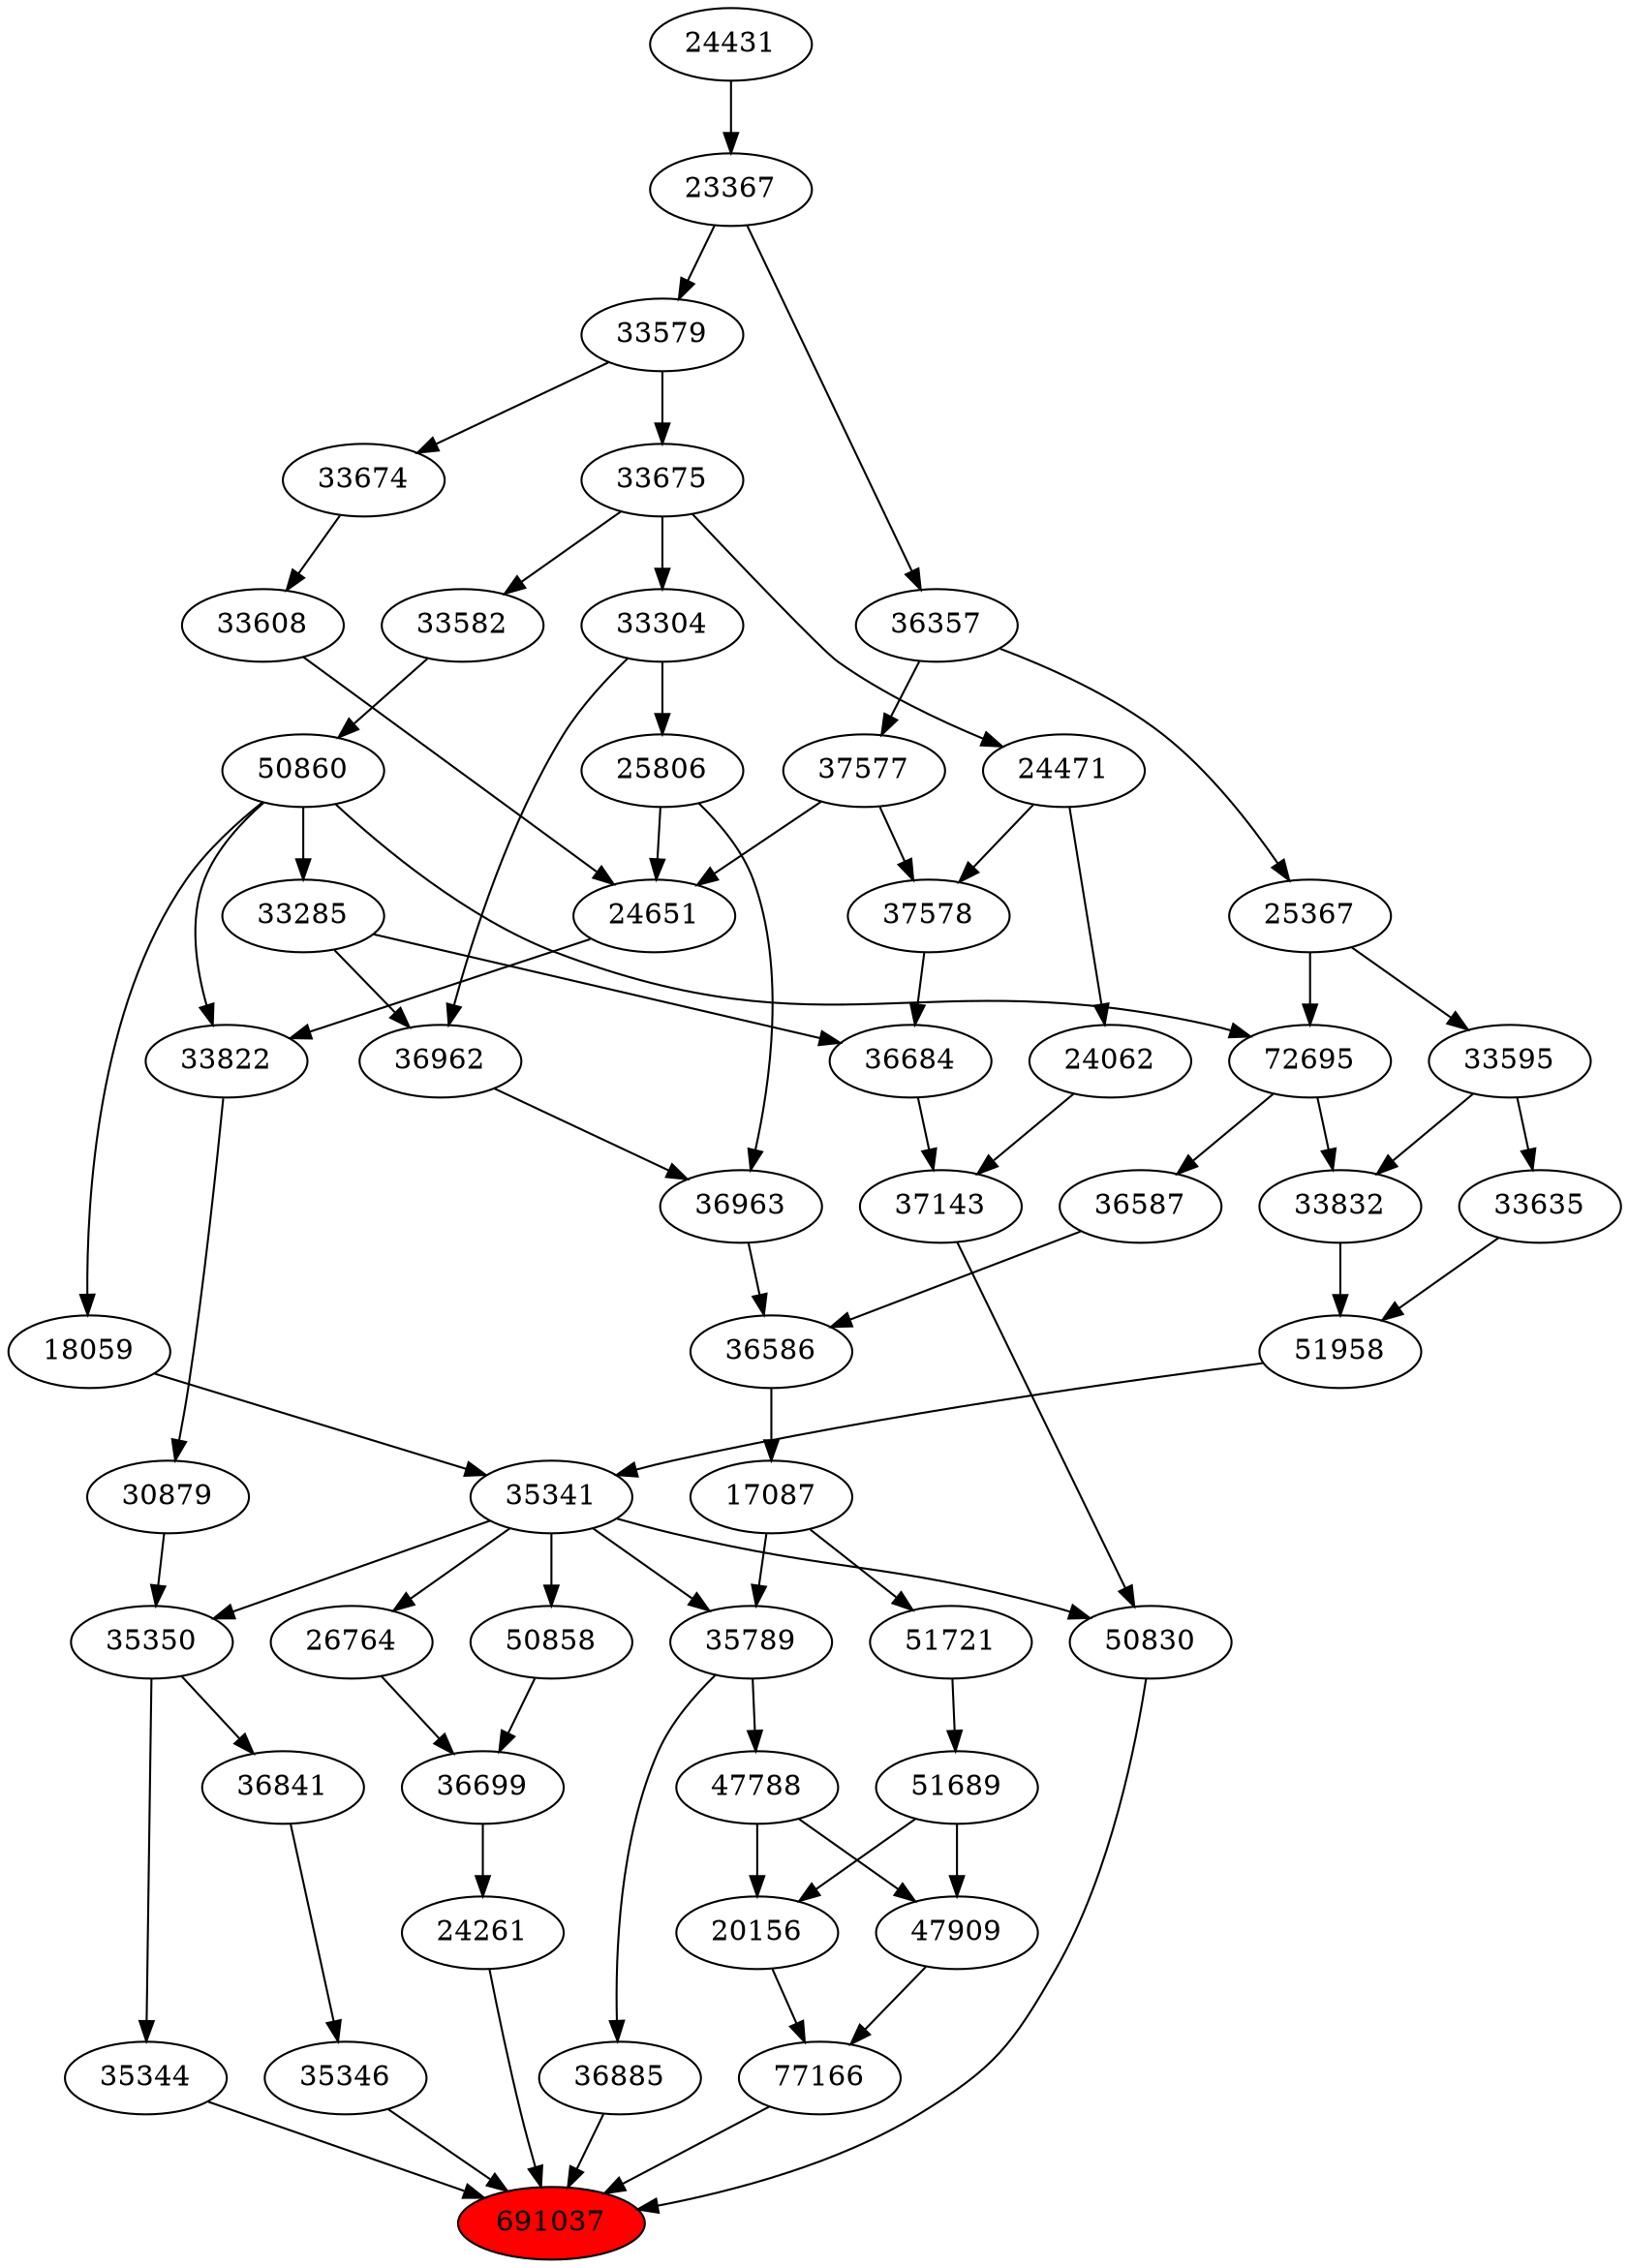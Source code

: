 strict digraph{ 
691037 [label="691037" fillcolor=red style=filled]
35346 -> 691037
35344 -> 691037
24261 -> 691037
36885 -> 691037
50830 -> 691037
77166 -> 691037
35346 [label="35346"]
36841 -> 35346
35344 [label="35344"]
35350 -> 35344
24261 [label="24261"]
36699 -> 24261
36885 [label="36885"]
35789 -> 36885
50830 [label="50830"]
35341 -> 50830
37143 -> 50830
77166 [label="77166"]
20156 -> 77166
47909 -> 77166
36841 [label="36841"]
35350 -> 36841
35350 [label="35350"]
30879 -> 35350
35341 -> 35350
36699 [label="36699"]
26764 -> 36699
50858 -> 36699
35789 [label="35789"]
17087 -> 35789
35341 -> 35789
35341 [label="35341"]
51958 -> 35341
18059 -> 35341
37143 [label="37143"]
36684 -> 37143
24062 -> 37143
20156 [label="20156"]
47788 -> 20156
51689 -> 20156
47909 [label="47909"]
51689 -> 47909
47788 -> 47909
30879 [label="30879"]
33822 -> 30879
26764 [label="26764"]
35341 -> 26764
50858 [label="50858"]
35341 -> 50858
17087 [label="17087"]
36586 -> 17087
51958 [label="51958"]
33832 -> 51958
33635 -> 51958
18059 [label="18059"]
50860 -> 18059
36684 [label="36684"]
33285 -> 36684
37578 -> 36684
24062 [label="24062"]
24471 -> 24062
47788 [label="47788"]
35789 -> 47788
51689 [label="51689"]
51721 -> 51689
33822 [label="33822"]
24651 -> 33822
50860 -> 33822
36586 [label="36586"]
36587 -> 36586
36963 -> 36586
33832 [label="33832"]
72695 -> 33832
33595 -> 33832
33635 [label="33635"]
33595 -> 33635
50860 [label="50860"]
33582 -> 50860
33285 [label="33285"]
50860 -> 33285
37578 [label="37578"]
24471 -> 37578
37577 -> 37578
24471 [label="24471"]
33675 -> 24471
51721 [label="51721"]
17087 -> 51721
24651 [label="24651"]
25806 -> 24651
33608 -> 24651
37577 -> 24651
36587 [label="36587"]
72695 -> 36587
36963 [label="36963"]
36962 -> 36963
25806 -> 36963
72695 [label="72695"]
50860 -> 72695
25367 -> 72695
33595 [label="33595"]
25367 -> 33595
33582 [label="33582"]
33675 -> 33582
37577 [label="37577"]
36357 -> 37577
33675 [label="33675"]
33579 -> 33675
25806 [label="25806"]
33304 -> 25806
33608 [label="33608"]
33674 -> 33608
36962 [label="36962"]
33285 -> 36962
33304 -> 36962
25367 [label="25367"]
36357 -> 25367
36357 [label="36357"]
23367 -> 36357
33579 [label="33579"]
23367 -> 33579
33304 [label="33304"]
33675 -> 33304
33674 [label="33674"]
33579 -> 33674
23367 [label="23367"]
24431 -> 23367
24431 [label="24431"]
}